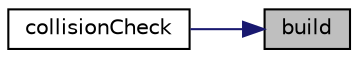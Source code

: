 digraph "build"
{
 // LATEX_PDF_SIZE
  edge [fontname="Helvetica",fontsize="10",labelfontname="Helvetica",labelfontsize="10"];
  node [fontname="Helvetica",fontsize="10",shape=record];
  rankdir="RL";
  Node1 [label="build",height=0.2,width=0.4,color="black", fillcolor="grey75", style="filled", fontcolor="black",tooltip=" "];
  Node1 -> Node2 [dir="back",color="midnightblue",fontsize="10",style="solid",fontname="Helvetica"];
  Node2 [label="collisionCheck",height=0.2,width=0.4,color="black", fillcolor="white", style="filled",URL="$classpFlow_1_1collisionCheck.html#a6956fb0563b7dea0d1c18df623a81f8e",tooltip=" "];
}
